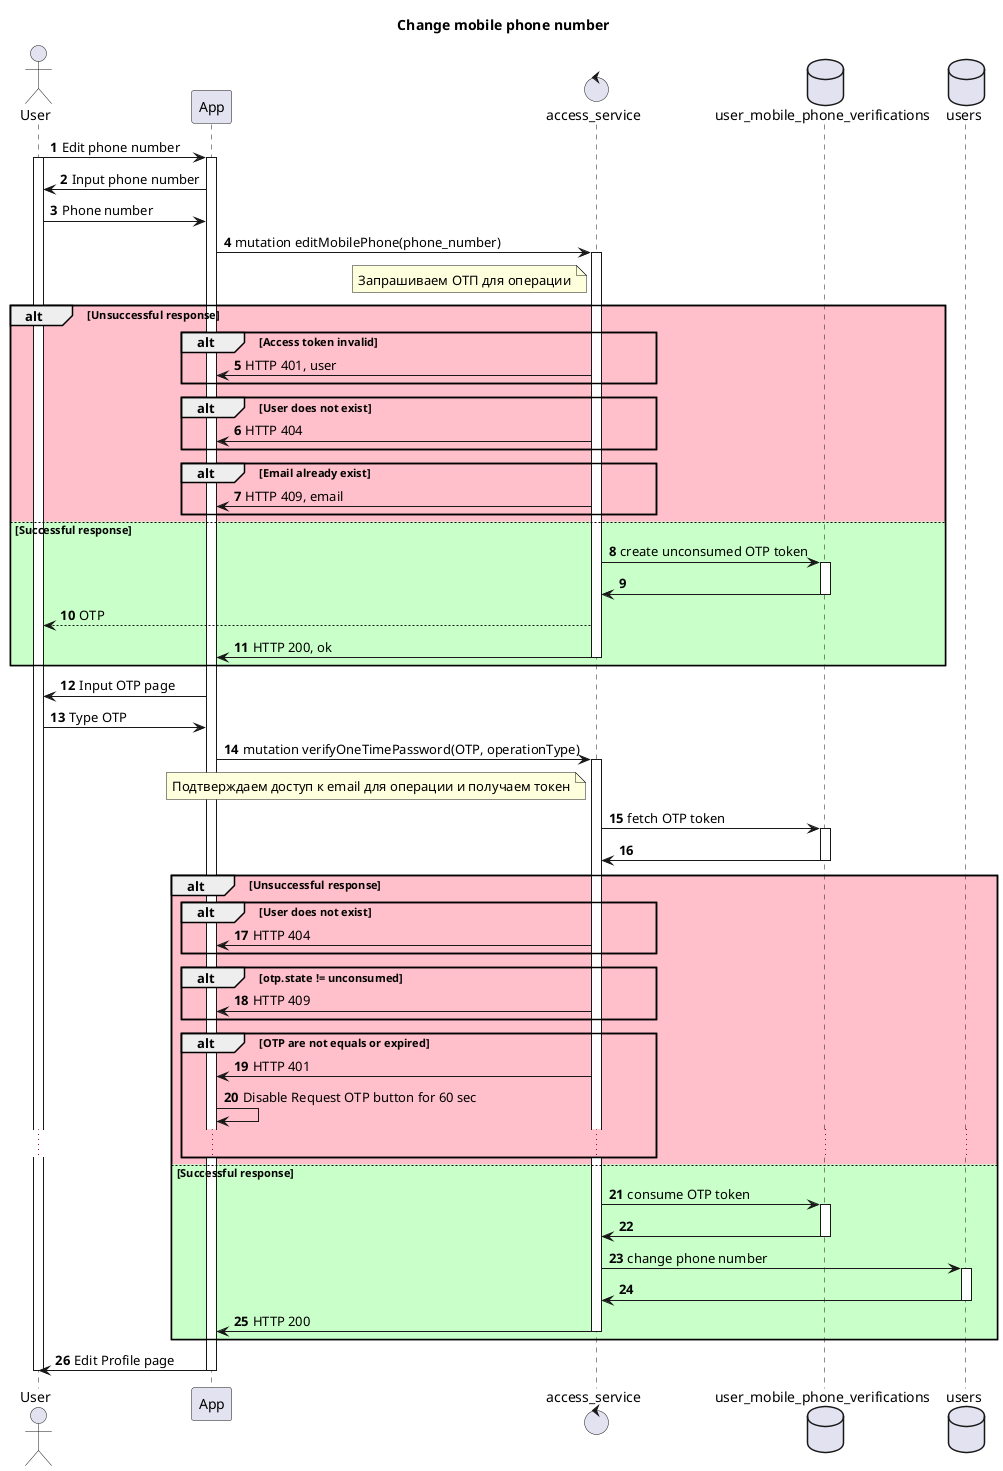 @startuml
actor User as U
participant App as GUI
control access_service as AC
database user_mobile_phone_verifications as UMVT
database users as UD

title "Change mobile phone number"
autonumber
U -> GUI: Edit phone number
activate U
activate GUI
GUI -> U: Input phone number
U -> GUI: Phone number
GUI -> AC: mutation editMobilePhone(phone_number)
note left AC
Запрашиваем ОТП для операции
end note
activate AC

alt #Pink Unsuccessful response

alt #Pink Access token invalid
AC -> GUI: HTTP 401, user
end

alt #Pink User does not exist
AC -> GUI: HTTP 404
end

alt #Pink Email already exist
AC -> GUI: HTTP 409, email
end

else #Technology Successful response
AC -> UMVT: create unconsumed OTP token

activate UMVT
UMVT -> AC:
deactivate UMVT
AC --> U: OTP
AC -> GUI: HTTP 200, ok
deactivate AC
end

GUI -> U: Input OTP page
U -> GUI: Type OTP
GUI -> AC: mutation verifyOneTimePassword(OTP, operationType)
note left AC
Подтверждаем доступ к email для операции и получаем токен
end note

activate AC
AC -> UMVT: fetch OTP token
activate UMVT
UMVT -> AC:
deactivate UMVT

alt #Pink Unsuccessful response

alt #Pink User does not exist
AC -> GUI: HTTP 404
end

alt #Pink otp.state != unconsumed
AC -> GUI: HTTP 409
end

alt #Pink OTP are not equals or expired
AC -> GUI: HTTP 401
GUI -> GUI: Disable Request OTP button for 60 sec
...
end


else #Technology Successful response
AC -> UMVT: consume OTP token
activate UMVT
UMVT -> AC:
deactivate UMVT
AC -> UD: change phone number
activate UD
UD -> AC:
deactivate UD
AC -> GUI: HTTP 200
deactivate AC
end

GUI -> U: Edit Profile page
deactivate GUI
deactivate U
@enduml